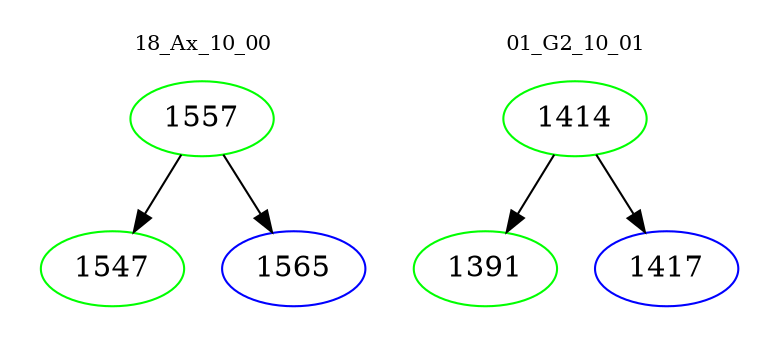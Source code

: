 digraph{
subgraph cluster_0 {
color = white
label = "18_Ax_10_00";
fontsize=10;
T0_1557 [label="1557", color="green"]
T0_1557 -> T0_1547 [color="black"]
T0_1547 [label="1547", color="green"]
T0_1557 -> T0_1565 [color="black"]
T0_1565 [label="1565", color="blue"]
}
subgraph cluster_1 {
color = white
label = "01_G2_10_01";
fontsize=10;
T1_1414 [label="1414", color="green"]
T1_1414 -> T1_1391 [color="black"]
T1_1391 [label="1391", color="green"]
T1_1414 -> T1_1417 [color="black"]
T1_1417 [label="1417", color="blue"]
}
}
